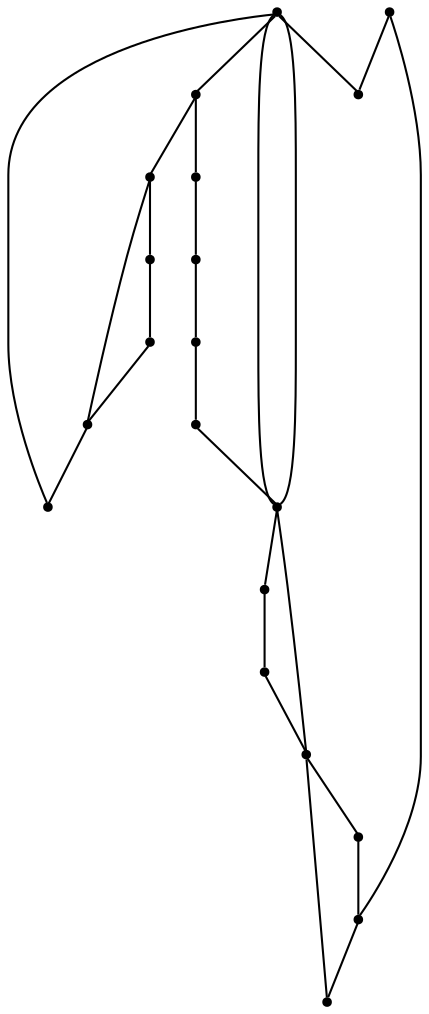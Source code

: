 graph {
  node [shape=point,comment="{\"directed\":false,\"doi\":\"10.1007/978-3-662-45803-7_29\",\"figure\":\"4 (4)\"}"]

  v0 [pos="984.1470396646785,1275.856350549621"]
  v1 [pos="766.99047375843,1420.619684841977"]
  v2 [pos="984.1470396646783,1396.5447299908653"]
  v3 [pos="935.9247638087734,1396.5447299908653"]
  v4 [pos="984.1470396646783,1517.1077945810343"]
  v5 [pos="815.212749614335,1517.1077945810343"]
  v6 [pos="984.1470396646783,1227.6437198102603"]
  v7 [pos="887.6399454061665,1396.544729990865"]
  v8 [pos="935.9247638087734,1348.2693782143679"]
  v9 [pos="935.9247638087734,1275.8563505496213"]
  v10 [pos="887.6399454061665,1348.2693782143679"]
  v11 [pos="815.212749614335,1372.4069268794174"]
  v12 [pos="766.99047375843,1372.4069268794174"]
  v13 [pos="815.212749614335,1420.6196848419768"]
  v14 [pos="815.212749614335,1468.8950366184747"]
  v15 [pos="766.99047375843,1468.8950366184747"]
  v16 [pos="766.9904737584299,1324.1317023261188"]
  v17 [pos="718.7681979025247,1324.1317023261188"]
  v18 [pos="718.7681979025247,1227.6437198102606"]
  v19 [pos="718.7681979025247,1372.4069268794174"]

  v0 -- v1 [id="-1",pos="984.1470396646785,1275.856350549621 986.9027359685323,1276.9229321763091 989.0344961194864,1278.7422722237595 991.4356481673698,1280.3963104081133 992.7199017840272,1281.2550670017752 992.7199017840272,1281.2550670017752 992.7199017840272,1281.2550670017752 993.8999390309009,1282.113823595437 993.8999390309009,1282.113823595437 993.8999390309009,1282.113823595437 1011.7210655122354,1293.5865572403611 1014.9150618367248,1283.0143093983909 1018.9929885796547,1266.030521216542 1019.3182352721666,1263.7793067091573 1019.3182352721666,1263.7793067091573 1019.3182352721666,1263.7793067091573 1019.6392827702916,1261.5280922017726 1019.6392827702916,1261.5280922017726 1019.6392827702916,1261.5280922017726 1019.960393892574,1259.381073494419 1019.960393892574,1259.381073494419 1019.960393892574,1259.381073494419 1020.1730258265284,1257.2383803758335 1020.1730258265284,1257.2383803758335 1020.1730258265284,1257.2383803758335 1020.3898569548696,1254.9871658684488 1020.3898569548696,1254.9871658684488 1020.3898569548696,1254.9871658684488 1020.3898569548696,1253.057062715494 1020.3898569548696,1253.057062715494 1020.3898569548696,1253.057062715494 1020.4940733246534,1251.0184381737404 1020.4940733246534,1251.0184381737404 1020.4940733246534,1251.0184381737404 1020.4940733246534,1248.8756178319559 1020.4940733246534,1248.8756178319559 1020.4940733246534,1248.8756178319559 1019.3223708423961,1234.3513085343543 1021.1528378501362,1210.1011673381356 1001.8347621940325,1207.057861193397 999.9042143867382,1206.6326812621353 999.9042143867382,1206.6326812621353 999.9042143867382,1206.6326812621353 997.8694502096602,1206.2033029653044 997.8694502096602,1206.2033029653044 997.8694502096602,1206.2033029653044 969.6532816477351,1202.8765435330579 938.7434571349344,1203.9646835546266 910.2562496625827,1203.5227101610888 895.3496822065372,1203.5227101610888 895.3496822065372,1203.5227101610888 895.3496822065372,1203.5227101610888 857.5265840014521,1203.4977744140729 819.703485796367,1203.5269085266577 781.8887223558983,1204.0562842579507 778.6739209319467,1204.1646784235506 778.6739209319467,1204.1646784235506 778.6739209319467,1204.1646784235506 775.454920313608,1204.1646784235506 775.454920313608,1204.1646784235506 775.454920313608,1204.1646784235506 754.3939244903152,1205.2486200795504 713.2225413791011,1204.1188780718887 694.6007685013327,1213.815575857921 693.2039637502752,1214.6702613092127 693.2039637502752,1214.6702613092127 693.2039637502752,1214.6702613092127 691.8112945694472,1215.7458062340745 691.8112945694472,1215.7458062340745 691.8112945694472,1215.7458062340745 690.6312573225736,1216.8171527933673 690.6312573225736,1216.8171527933673 690.6312573225736,1216.8171527933673 689.4512200756999,1217.99689351826 689.4512200756999,1217.99689351826 689.4512200756999,1217.99689351826 688.3796620171543,1219.280957266383 688.3796620171543,1219.280957266383 688.3796620171543,1219.280957266383 687.3080403344512,1220.7818093457058 687.3080403344512,1220.7818093457058 687.3080403344512,1220.7818093457058 686.4490505857025,1222.2867325673985 686.4490505857025,1222.2867325673985 686.4490505857025,1222.2867325673985 682.3503187433104,1229.3696297287222 681.4871934243322,1239.0245983054626 680.4447752298653,1247.0539088446012 680.227944101524,1249.1966019631868 680.227944101524,1249.1966019631868 680.227944101524,1249.1966019631868 679.9068329792416,1251.5562106361713 679.9068329792416,1251.5562106361713 679.9068329792416,1251.5562106361713 678.7601984149909,1264.4421395762652 677.7761871969963,1277.223872716328 677.2257746115266,1290.1514036425147 677.0130790534149,1293.3697689091612 677.0130790534149,1293.3697689091612 677.0130790534149,1293.3697689091612 676.9046634892443,1296.5881341758077 676.9046634892443,1296.5881341758077 676.9046634892443,1296.5881341758077 676.7963115492311,1299.693906911285 676.7963115492311,1299.693906911285 676.7963115492311,1299.693906911285 675.5745368551179,1327.8627770849812 674.9407766234843,1356.1235024083992 676.4752004269486,1384.2881742165264 676.5836159911192,1386.5393887239109 676.5836159911192,1386.5393887239109 676.5836159911192,1386.5393887239109 676.6920315552899,1388.6864074312646 676.6920315552899,1388.6864074312646 676.6920315552899,1388.6864074312646 676.9046634892443,1390.8291005498502 676.9046634892443,1390.8291005498502 676.9046634892443,1390.8291005498502 677.117359047356,1393.6180875196658 677.117359047356,1393.6180875196658 677.117359047356,1393.6180875196658 678.4266169578626,1406.7208047909594 682.61715845935,1441.4973934774864 693.6334268125709,1450.2269405042568 694.4923529371621,1450.7647129666877 694.4923529371621,1450.7647129666877 694.4923529371621,1450.7647129666877 695.4555590556945,1451.1940912635187 695.4555590556945,1451.1940912635187 695.4555590556945,1451.1940912635187 696.5271807383975,1451.5150753947496 696.5271807383975,1451.5150753947496 696.5271807383975,1451.5150753947496 701.43489374184,1452.6156832898264 706.2425259457282,1450.4561967089649 711.0042851321475,1449.584845018596 712.08004238508,1449.372255052965 712.08004238508,1449.372255052965 712.08004238508,1449.372255052965 713.2600796319537,1449.0470725561652 713.2600796319537,1449.0470725561652 713.2600796319537,1449.0470725561652 720.8363806682651,1446.9961073641025 728.3292704342551,1444.1445265803488 735.5636552488219,1441.1138155323174 739.6374464215222,1439.4003734873638 739.6374464215222,1439.4003734873638 739.6374464215222,1439.4003734873638 743.4985420361108,1437.6828603000401 743.4985420361108,1437.6828603000401 743.4985420361108,1437.6828603000401 746.9301745884038,1435.9694182550863 746.9301745884038,1435.9694182550863 746.9301745884038,1435.9694182550863 748.5396748975731,1435.1106616614245 748.5396748975731,1435.1106616614245 748.5396748975731,1435.1106616614245 754.9734769398634,1431.250328132316 754.9734769398634,1431.250328132316 754.9734769398634,1431.250328132316 756.4745616848621,1430.2872485154244 756.4745616848621,1430.2872485154244 756.4745616848621,1430.2872485154244 760.1074552193336,1427.4287652092644 763.8479775905394,1426.0923709739268 766.99047375843,1420.619684841977"]
  v18 -- v6 [id="-2",pos="718.7681979025247,1227.6437198102606 984.1470396646783,1227.6437198102603 984.1470396646783,1227.6437198102603 984.1470396646783,1227.6437198102603"]
  v10 -- v8 [id="-3",pos="887.6399454061665,1348.2693782143679 935.9247638087734,1348.2693782143679 935.9247638087734,1348.2693782143679 935.9247638087734,1348.2693782143679"]
  v13 -- v11 [id="-4",pos="815.212749614335,1420.6196848419768 815.212749614335,1372.4069268794174 815.212749614335,1372.4069268794174 815.212749614335,1372.4069268794174"]
  v9 -- v0 [id="-5",pos="935.9247638087734,1275.8563505496213 984.1470396646785,1275.856350549621 984.1470396646785,1275.856350549621 984.1470396646785,1275.856350549621"]
  v8 -- v3 [id="-6",pos="935.9247638087734,1348.2693782143679 935.9247638087734,1396.5447299908653 935.9247638087734,1396.5447299908653 935.9247638087734,1396.5447299908653"]
  v8 -- v9 [id="-7",pos="935.9247638087734,1348.2693782143679 935.9247638087734,1275.8563505496213 935.9247638087734,1275.8563505496213 935.9247638087734,1275.8563505496213"]
  v3 -- v7 [id="-8",pos="935.9247638087734,1396.5447299908653 887.6399454061665,1396.544729990865 887.6399454061665,1396.544729990865 887.6399454061665,1396.544729990865"]
  v14 -- v15 [id="-9",pos="815.212749614335,1468.8950366184747 766.99047375843,1468.8950366184747 766.99047375843,1468.8950366184747 766.99047375843,1468.8950366184747"]
  v0 -- v1 [id="-10",pos="984.1470396646785,1275.856350549621 975.5311821686148,1265.96309789135 969.6728551971294,1254.9945712341769 955.188647588831,1250.8058482081096 950.8980252877894,1249.7343744256177 950.8980252877894,1249.7343744256177 950.8980252877894,1249.7343744256177 948.7548455465408,1249.3049961287868 948.7548455465408,1249.3049961287868 948.7548455465408,1249.3049961287868 926.3887273829708,1244.9735550935554 824.686211681357,1245.5363905262013 824.56946135257,1280.3963104081133 824.4652449827863,1281.897035264237 824.4652449827863,1281.897035264237 824.4652449827863,1281.897035264237 824.56946135257,1283.5062815091599 824.56946135257,1283.5062815091599 824.56946135257,1283.5062815091599 824.9989880390231,1286.9372367414373 824.9989880390231,1286.9372367414373 824.9989880390231,1286.9372367414373 825.4284511013186,1288.8673398943918 825.4284511013186,1288.8673398943918 825.4284511013186,1288.8673398943918 830.744758443437,1309.3281381065783 846.7229475821856,1325.0155218899956 851.9183690252875,1346.977044958306 852.4521120815242,1349.2281322424915 852.4521120815242,1349.2281322424915 852.4521120815242,1349.2281322424915 852.9899907079905,1351.696135081076 852.9899907079905,1351.696135081076 852.9899907079905,1351.696135081076 856.9887053749858,1371.7482923778784 859.9574721823601,1402.4977579213282 857.0637182565334,1422.7791714228385 856.6342551942378,1424.6052059989613 856.6342551942378,1424.6052059989613 856.6342551942378,1424.6052059989613 856.2047921319421,1426.210126655116 856.2047921319421,1426.210126655116 856.2047921319421,1426.210126655116 855.779464639876,1427.6067829344079 855.779464639876,1427.6067829344079 855.779464639876,1427.6067829344079 855.2415860134098,1428.9991136249316 855.2415860134098,1428.9991136249316 855.2415860134098,1428.9991136249316 847.5360643134653,1446.4957385221956 823.2894069302995,1441.7891162729334 808.8081033421627,1437.7912544656401 806.7691399706978,1437.2534820032092 806.7691399706978,1437.2534820032092 806.7691399706978,1437.2534820032092 804.8385921634035,1436.7197806831482 804.8385921634035,1436.7197806831482 804.8385921634035,1436.7197806831482 792.8751813790632,1434.1658859930112 779.9458273048951,1424.6959730575188 766.99047375843,1420.619684841977"]
  v0 -- v2 [id="-11",pos="984.1470396646785,1275.856350549621 984.1470396646783,1396.5447299908653 984.1470396646783,1396.5447299908653 984.1470396646783,1396.5447299908653"]
  v12 -- v16 [id="-12",pos="766.99047375843,1372.4069268794174 766.9904737584299,1324.1317023261188 766.9904737584299,1324.1317023261188 766.9904737584299,1324.1317023261188"]
  v16 -- v17 [id="-13",pos="766.9904737584299,1324.1317023261188 718.7681979025247,1324.1317023261188 718.7681979025247,1324.1317023261188 718.7681979025247,1324.1317023261188"]
  v2 -- v4 [id="-14",pos="984.1470396646783,1396.5447299908653 984.1470396646783,1517.1077945810343 984.1470396646783,1517.1077945810343 984.1470396646783,1517.1077945810343"]
  v12 -- v1 [id="-15",pos="766.99047375843,1372.4069268794174 766.99047375843,1420.619684841977 766.99047375843,1420.619684841977 766.99047375843,1420.619684841977"]
  v7 -- v10 [id="-16",pos="887.6399454061665,1396.544729990865 887.6399454061665,1348.2693782143679 887.6399454061665,1348.2693782143679 887.6399454061665,1348.2693782143679"]
  v5 -- v14 [id="-17",pos="815.212749614335,1517.1077945810343 815.212749614335,1468.8950366184747 815.212749614335,1468.8950366184747 815.212749614335,1468.8950366184747"]
  v11 -- v12 [id="-18",pos="815.212749614335,1372.4069268794174 766.99047375843,1372.4069268794174 766.99047375843,1372.4069268794174 766.99047375843,1372.4069268794174"]
  v1 -- v13 [id="-19",pos="766.99047375843,1420.619684841977 815.212749614335,1420.6196848419768 815.212749614335,1420.6196848419768 815.212749614335,1420.6196848419768"]
  v4 -- v5 [id="-20",pos="984.1470396646783,1517.1077945810343 815.212749614335,1517.1077945810343 815.212749614335,1517.1077945810343 815.212749614335,1517.1077945810343"]
  v17 -- v19 [id="-21",pos="718.7681979025247,1324.1317023261188 718.7681979025247,1372.4069268794174 718.7681979025247,1372.4069268794174 718.7681979025247,1372.4069268794174"]
  v15 -- v1 [id="-22",pos="766.99047375843,1468.8950366184747 766.99047375843,1420.619684841977 766.99047375843,1420.619684841977 766.99047375843,1420.619684841977"]
  v19 -- v12 [id="-23",pos="718.7681979025247,1372.4069268794174 766.99047375843,1372.4069268794174 766.99047375843,1372.4069268794174 766.99047375843,1372.4069268794174"]
  v0 -- v6 [id="-24",pos="984.1470396646785,1275.856350549621 984.1470396646783,1227.6437198102603 984.1470396646783,1227.6437198102603 984.1470396646783,1227.6437198102603"]
  v2 -- v3 [id="-25",pos="984.1470396646783,1396.5447299908653 935.9247638087734,1396.5447299908653 935.9247638087734,1396.5447299908653 935.9247638087734,1396.5447299908653"]
  v18 -- v17 [id="-26",pos="718.7681979025247,1227.6437198102606 718.7681979025247,1324.1317023261188 718.7681979025247,1324.1317023261188 718.7681979025247,1324.1317023261188"]
}